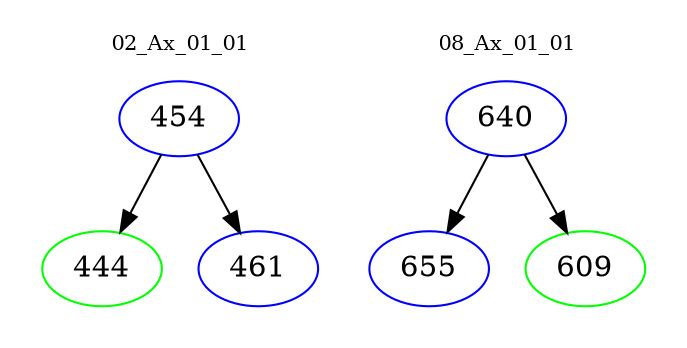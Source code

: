 digraph{
subgraph cluster_0 {
color = white
label = "02_Ax_01_01";
fontsize=10;
T0_454 [label="454", color="blue"]
T0_454 -> T0_444 [color="black"]
T0_444 [label="444", color="green"]
T0_454 -> T0_461 [color="black"]
T0_461 [label="461", color="blue"]
}
subgraph cluster_1 {
color = white
label = "08_Ax_01_01";
fontsize=10;
T1_640 [label="640", color="blue"]
T1_640 -> T1_655 [color="black"]
T1_655 [label="655", color="blue"]
T1_640 -> T1_609 [color="black"]
T1_609 [label="609", color="green"]
}
}
